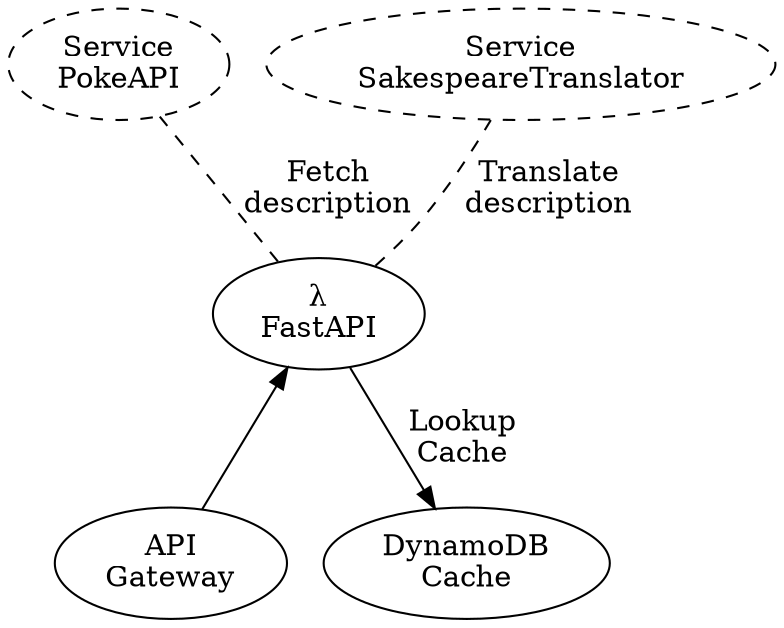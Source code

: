 digraph Pipeline{

/*    rankdir = LR*/
    rankdir = TB
    {rank=max; API}
    {rank=min; S_PokeAPI; S_SakespeareTranslator}

    API [label="API\nGateway"]
    L_FastAPI  [label="λ\nFastAPI"]
    D_Cache  [label="DynamoDB\nCache"]
    S_PokeAPI  [label="Service\nPokeAPI", style="dashed"]
    S_SakespeareTranslator  [label="Service\nSakespeareTranslator", style="dashed"]

    API -> L_FastAPI
    L_FastAPI -> D_Cache [label="Lookup\nCache"]
    L_FastAPI -> S_PokeAPI [label="Fetch\ndescription", style="dashed", arrowhead="none"]
    L_FastAPI -> S_SakespeareTranslator [label="Translate\ndescription", style="dashed", arrowhead="none"]

}
